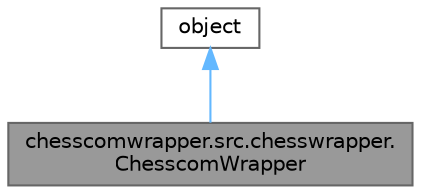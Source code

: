 digraph "chesscomwrapper.src.chesswrapper.ChesscomWrapper"
{
 // LATEX_PDF_SIZE
  bgcolor="transparent";
  edge [fontname=Helvetica,fontsize=10,labelfontname=Helvetica,labelfontsize=10];
  node [fontname=Helvetica,fontsize=10,shape=box,height=0.2,width=0.4];
  Node1 [label="chesscomwrapper.src.chesswrapper.\lChesscomWrapper",height=0.2,width=0.4,color="gray40", fillcolor="grey60", style="filled", fontcolor="black",tooltip="A class to wrap the chess.com API."];
  Node2 -> Node1 [dir="back",color="steelblue1",style="solid"];
  Node2 [label="object",height=0.2,width=0.4,color="gray40", fillcolor="white", style="filled",tooltip=" "];
}
